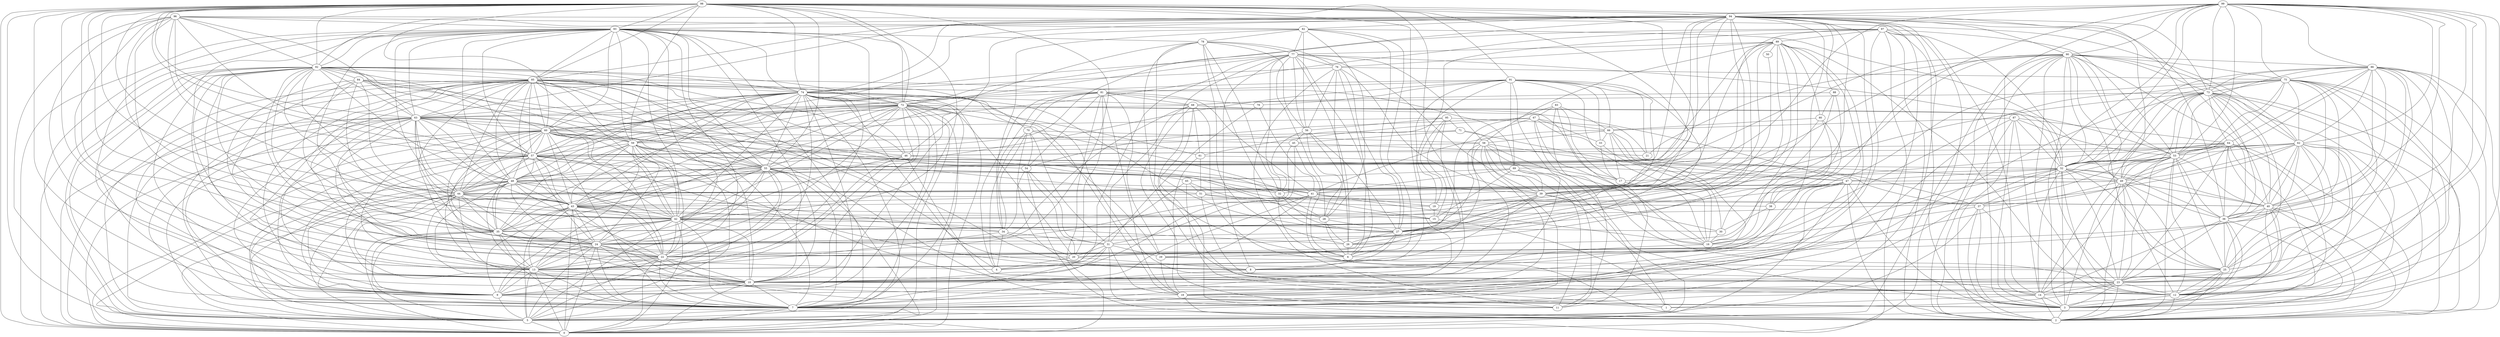 digraph "sensornet-topology" {
label = "";
rankdir="BT";"0"->"5" [arrowhead = "both"] 
"0"->"7" [arrowhead = "both"] 
"0"->"10" [arrowhead = "both"] 
"0"->"13" [arrowhead = "both"] 
"0"->"22" [arrowhead = "both"] 
"0"->"24" [arrowhead = "both"] 
"0"->"35" [arrowhead = "both"] 
"0"->"42" [arrowhead = "both"] 
"0"->"43" [arrowhead = "both"] 
"0"->"44" [arrowhead = "both"] 
"0"->"47" [arrowhead = "both"] 
"0"->"48" [arrowhead = "both"] 
"0"->"55" [arrowhead = "both"] 
"0"->"57" [arrowhead = "both"] 
"0"->"60" [arrowhead = "both"] 
"0"->"63" [arrowhead = "both"] 
"0"->"72" [arrowhead = "both"] 
"0"->"74" [arrowhead = "both"] 
"0"->"81" [arrowhead = "both"] 
"0"->"85" [arrowhead = "both"] 
"0"->"92" [arrowhead = "both"] 
"0"->"93" [arrowhead = "both"] 
"0"->"94" [arrowhead = "both"] 
"0"->"97" [arrowhead = "both"] 
"0"->"98" [arrowhead = "both"] 
"1"->"14" [arrowhead = "both"] 
"1"->"15" [arrowhead = "both"] 
"1"->"23" [arrowhead = "both"] 
"1"->"65" [arrowhead = "both"] 
"1"->"69" [arrowhead = "both"] 
"1"->"77" [arrowhead = "both"] 
"2"->"3" [arrowhead = "both"] 
"2"->"7" [arrowhead = "both"] 
"2"->"12" [arrowhead = "both"] 
"2"->"14" [arrowhead = "both"] 
"2"->"18" [arrowhead = "both"] 
"2"->"23" [arrowhead = "both"] 
"2"->"25" [arrowhead = "both"] 
"2"->"36" [arrowhead = "both"] 
"2"->"37" [arrowhead = "both"] 
"2"->"40" [arrowhead = "both"] 
"2"->"41" [arrowhead = "both"] 
"2"->"47" [arrowhead = "both"] 
"2"->"49" [arrowhead = "both"] 
"2"->"53" [arrowhead = "both"] 
"2"->"54" [arrowhead = "both"] 
"2"->"62" [arrowhead = "both"] 
"2"->"63" [arrowhead = "both"] 
"2"->"64" [arrowhead = "both"] 
"2"->"68" [arrowhead = "both"] 
"2"->"73" [arrowhead = "both"] 
"2"->"75" [arrowhead = "both"] 
"2"->"86" [arrowhead = "both"] 
"2"->"87" [arrowhead = "both"] 
"2"->"90" [arrowhead = "both"] 
"2"->"97" [arrowhead = "both"] 
"2"->"99" [arrowhead = "both"] 
"3"->"12" [arrowhead = "both"] 
"3"->"14" [arrowhead = "both"] 
"3"->"22" [arrowhead = "both"] 
"3"->"23" [arrowhead = "both"] 
"3"->"25" [arrowhead = "both"] 
"3"->"31" [arrowhead = "both"] 
"3"->"36" [arrowhead = "both"] 
"3"->"37" [arrowhead = "both"] 
"3"->"40" [arrowhead = "both"] 
"3"->"47" [arrowhead = "both"] 
"3"->"49" [arrowhead = "both"] 
"3"->"52" [arrowhead = "both"] 
"3"->"58" [arrowhead = "both"] 
"3"->"62" [arrowhead = "both"] 
"3"->"64" [arrowhead = "both"] 
"3"->"73" [arrowhead = "both"] 
"3"->"75" [arrowhead = "both"] 
"3"->"86" [arrowhead = "both"] 
"3"->"87" [arrowhead = "both"] 
"3"->"90" [arrowhead = "both"] 
"3"->"97" [arrowhead = "both"] 
"3"->"99" [arrowhead = "both"] 
"4"->"20" [arrowhead = "both"] 
"4"->"31" [arrowhead = "both"] 
"4"->"34" [arrowhead = "both"] 
"4"->"65" [arrowhead = "both"] 
"4"->"70" [arrowhead = "both"] 
"4"->"74" [arrowhead = "both"] 
"4"->"81" [arrowhead = "both"] 
"4"->"84" [arrowhead = "both"] 
"5"->"7" [arrowhead = "both"] 
"5"->"9" [arrowhead = "both"] 
"5"->"10" [arrowhead = "both"] 
"5"->"13" [arrowhead = "both"] 
"5"->"22" [arrowhead = "both"] 
"5"->"24" [arrowhead = "both"] 
"5"->"35" [arrowhead = "both"] 
"5"->"39" [arrowhead = "both"] 
"5"->"40" [arrowhead = "both"] 
"5"->"42" [arrowhead = "both"] 
"5"->"43" [arrowhead = "both"] 
"5"->"44" [arrowhead = "both"] 
"5"->"48" [arrowhead = "both"] 
"5"->"57" [arrowhead = "both"] 
"5"->"58" [arrowhead = "both"] 
"5"->"59" [arrowhead = "both"] 
"5"->"60" [arrowhead = "both"] 
"5"->"63" [arrowhead = "both"] 
"5"->"72" [arrowhead = "both"] 
"5"->"74" [arrowhead = "both"] 
"5"->"85" [arrowhead = "both"] 
"5"->"90" [arrowhead = "both"] 
"5"->"92" [arrowhead = "both"] 
"5"->"93" [arrowhead = "both"] 
"5"->"94" [arrowhead = "both"] 
"5"->"96" [arrowhead = "both"] 
"5"->"98" [arrowhead = "both"] 
"6"->"26" [arrowhead = "both"] 
"6"->"27" [arrowhead = "both"] 
"6"->"28" [arrowhead = "both"] 
"6"->"32" [arrowhead = "both"] 
"6"->"45" [arrowhead = "both"] 
"6"->"47" [arrowhead = "both"] 
"6"->"76" [arrowhead = "both"] 
"6"->"77" [arrowhead = "both"] 
"6"->"78" [arrowhead = "both"] 
"6"->"82" [arrowhead = "both"] 
"6"->"92" [arrowhead = "both"] 
"7"->"8" [arrowhead = "both"] 
"7"->"9" [arrowhead = "both"] 
"7"->"10" [arrowhead = "both"] 
"7"->"13" [arrowhead = "both"] 
"7"->"22" [arrowhead = "both"] 
"7"->"24" [arrowhead = "both"] 
"7"->"35" [arrowhead = "both"] 
"7"->"37" [arrowhead = "both"] 
"7"->"42" [arrowhead = "both"] 
"7"->"43" [arrowhead = "both"] 
"7"->"44" [arrowhead = "both"] 
"7"->"47" [arrowhead = "both"] 
"7"->"48" [arrowhead = "both"] 
"7"->"52" [arrowhead = "both"] 
"7"->"55" [arrowhead = "both"] 
"7"->"58" [arrowhead = "both"] 
"7"->"59" [arrowhead = "both"] 
"7"->"60" [arrowhead = "both"] 
"7"->"63" [arrowhead = "both"] 
"7"->"72" [arrowhead = "both"] 
"7"->"74" [arrowhead = "both"] 
"7"->"77" [arrowhead = "both"] 
"7"->"85" [arrowhead = "both"] 
"7"->"87" [arrowhead = "both"] 
"7"->"92" [arrowhead = "both"] 
"7"->"93" [arrowhead = "both"] 
"7"->"94" [arrowhead = "both"] 
"7"->"97" [arrowhead = "both"] 
"7"->"98" [arrowhead = "both"] 
"8"->"16" [arrowhead = "both"] 
"8"->"20" [arrowhead = "both"] 
"8"->"27" [arrowhead = "both"] 
"8"->"39" [arrowhead = "both"] 
"8"->"57" [arrowhead = "both"] 
"8"->"66" [arrowhead = "both"] 
"8"->"70" [arrowhead = "both"] 
"8"->"77" [arrowhead = "both"] 
"8"->"85" [arrowhead = "both"] 
"8"->"89" [arrowhead = "both"] 
"9"->"10" [arrowhead = "both"] 
"9"->"13" [arrowhead = "both"] 
"9"->"22" [arrowhead = "both"] 
"9"->"24" [arrowhead = "both"] 
"9"->"35" [arrowhead = "both"] 
"9"->"42" [arrowhead = "both"] 
"9"->"43" [arrowhead = "both"] 
"9"->"48" [arrowhead = "both"] 
"9"->"49" [arrowhead = "both"] 
"9"->"55" [arrowhead = "both"] 
"9"->"57" [arrowhead = "both"] 
"9"->"60" [arrowhead = "both"] 
"9"->"63" [arrowhead = "both"] 
"9"->"72" [arrowhead = "both"] 
"9"->"74" [arrowhead = "both"] 
"9"->"85" [arrowhead = "both"] 
"9"->"92" [arrowhead = "both"] 
"9"->"93" [arrowhead = "both"] 
"9"->"98" [arrowhead = "both"] 
"10"->"13" [arrowhead = "both"] 
"10"->"22" [arrowhead = "both"] 
"10"->"24" [arrowhead = "both"] 
"10"->"31" [arrowhead = "both"] 
"10"->"35" [arrowhead = "both"] 
"10"->"41" [arrowhead = "both"] 
"10"->"42" [arrowhead = "both"] 
"10"->"43" [arrowhead = "both"] 
"10"->"44" [arrowhead = "both"] 
"10"->"45" [arrowhead = "both"] 
"10"->"48" [arrowhead = "both"] 
"10"->"55" [arrowhead = "both"] 
"10"->"57" [arrowhead = "both"] 
"10"->"59" [arrowhead = "both"] 
"10"->"62" [arrowhead = "both"] 
"10"->"63" [arrowhead = "both"] 
"10"->"67" [arrowhead = "both"] 
"10"->"72" [arrowhead = "both"] 
"10"->"74" [arrowhead = "both"] 
"10"->"85" [arrowhead = "both"] 
"10"->"91" [arrowhead = "both"] 
"10"->"92" [arrowhead = "both"] 
"10"->"93" [arrowhead = "both"] 
"10"->"94" [arrowhead = "both"] 
"10"->"98" [arrowhead = "both"] 
"11"->"17" [arrowhead = "both"] 
"11"->"18" [arrowhead = "both"] 
"11"->"67" [arrowhead = "both"] 
"11"->"68" [arrowhead = "both"] 
"11"->"69" [arrowhead = "both"] 
"11"->"71" [arrowhead = "both"] 
"11"->"76" [arrowhead = "both"] 
"11"->"85" [arrowhead = "both"] 
"12"->"23" [arrowhead = "both"] 
"12"->"25" [arrowhead = "both"] 
"12"->"36" [arrowhead = "both"] 
"12"->"40" [arrowhead = "both"] 
"12"->"46" [arrowhead = "both"] 
"12"->"49" [arrowhead = "both"] 
"12"->"52" [arrowhead = "both"] 
"12"->"53" [arrowhead = "both"] 
"12"->"60" [arrowhead = "both"] 
"12"->"64" [arrowhead = "both"] 
"12"->"73" [arrowhead = "both"] 
"12"->"75" [arrowhead = "both"] 
"12"->"86" [arrowhead = "both"] 
"12"->"89" [arrowhead = "both"] 
"12"->"90" [arrowhead = "both"] 
"12"->"96" [arrowhead = "both"] 
"12"->"99" [arrowhead = "both"] 
"13"->"22" [arrowhead = "both"] 
"13"->"24" [arrowhead = "both"] 
"13"->"34" [arrowhead = "both"] 
"13"->"35" [arrowhead = "both"] 
"13"->"42" [arrowhead = "both"] 
"13"->"43" [arrowhead = "both"] 
"13"->"44" [arrowhead = "both"] 
"13"->"46" [arrowhead = "both"] 
"13"->"48" [arrowhead = "both"] 
"13"->"55" [arrowhead = "both"] 
"13"->"57" [arrowhead = "both"] 
"13"->"59" [arrowhead = "both"] 
"13"->"60" [arrowhead = "both"] 
"13"->"72" [arrowhead = "both"] 
"13"->"74" [arrowhead = "both"] 
"13"->"85" [arrowhead = "both"] 
"13"->"91" [arrowhead = "both"] 
"13"->"92" [arrowhead = "both"] 
"13"->"93" [arrowhead = "both"] 
"13"->"94" [arrowhead = "both"] 
"13"->"96" [arrowhead = "both"] 
"13"->"98" [arrowhead = "both"] 
"14"->"23" [arrowhead = "both"] 
"14"->"36" [arrowhead = "both"] 
"14"->"37" [arrowhead = "both"] 
"14"->"51" [arrowhead = "both"] 
"14"->"52" [arrowhead = "both"] 
"14"->"53" [arrowhead = "both"] 
"14"->"73" [arrowhead = "both"] 
"14"->"78" [arrowhead = "both"] 
"14"->"86" [arrowhead = "both"] 
"14"->"87" [arrowhead = "both"] 
"14"->"97" [arrowhead = "both"] 
"15"->"19" [arrowhead = "both"] 
"15"->"51" [arrowhead = "both"] 
"15"->"69" [arrowhead = "both"] 
"15"->"70" [arrowhead = "both"] 
"15"->"95" [arrowhead = "both"] 
"15"->"96" [arrowhead = "both"] 
"16"->"17" [arrowhead = "both"] 
"16"->"30" [arrowhead = "both"] 
"16"->"33" [arrowhead = "both"] 
"16"->"37" [arrowhead = "both"] 
"16"->"38" [arrowhead = "both"] 
"16"->"41" [arrowhead = "both"] 
"16"->"58" [arrowhead = "both"] 
"16"->"67" [arrowhead = "both"] 
"16"->"80" [arrowhead = "both"] 
"16"->"83" [arrowhead = "both"] 
"16"->"86" [arrowhead = "both"] 
"16"->"89" [arrowhead = "both"] 
"16"->"91" [arrowhead = "both"] 
"17"->"33" [arrowhead = "both"] 
"17"->"52" [arrowhead = "both"] 
"17"->"61" [arrowhead = "both"] 
"17"->"66" [arrowhead = "both"] 
"17"->"68" [arrowhead = "both"] 
"17"->"83" [arrowhead = "both"] 
"18"->"23" [arrowhead = "both"] 
"18"->"24" [arrowhead = "both"] 
"18"->"29" [arrowhead = "both"] 
"18"->"31" [arrowhead = "both"] 
"18"->"52" [arrowhead = "both"] 
"18"->"61" [arrowhead = "both"] 
"18"->"62" [arrowhead = "both"] 
"18"->"73" [arrowhead = "both"] 
"18"->"74" [arrowhead = "both"] 
"18"->"81" [arrowhead = "both"] 
"19"->"39" [arrowhead = "both"] 
"19"->"41" [arrowhead = "both"] 
"19"->"65" [arrowhead = "both"] 
"19"->"91" [arrowhead = "both"] 
"19"->"95" [arrowhead = "both"] 
"20"->"31" [arrowhead = "both"] 
"20"->"34" [arrowhead = "both"] 
"20"->"54" [arrowhead = "both"] 
"20"->"58" [arrowhead = "both"] 
"20"->"62" [arrowhead = "both"] 
"20"->"72" [arrowhead = "both"] 
"20"->"81" [arrowhead = "both"] 
"20"->"84" [arrowhead = "both"] 
"21"->"45" [arrowhead = "both"] 
"21"->"90" [arrowhead = "both"] 
"21"->"91" [arrowhead = "both"] 
"21"->"95" [arrowhead = "both"] 
"22"->"24" [arrowhead = "both"] 
"22"->"35" [arrowhead = "both"] 
"22"->"42" [arrowhead = "both"] 
"22"->"43" [arrowhead = "both"] 
"22"->"47" [arrowhead = "both"] 
"22"->"48" [arrowhead = "both"] 
"22"->"53" [arrowhead = "both"] 
"22"->"55" [arrowhead = "both"] 
"22"->"57" [arrowhead = "both"] 
"22"->"59" [arrowhead = "both"] 
"22"->"60" [arrowhead = "both"] 
"22"->"63" [arrowhead = "both"] 
"22"->"74" [arrowhead = "both"] 
"22"->"75" [arrowhead = "both"] 
"22"->"83" [arrowhead = "both"] 
"22"->"85" [arrowhead = "both"] 
"22"->"92" [arrowhead = "both"] 
"22"->"93" [arrowhead = "both"] 
"22"->"98" [arrowhead = "both"] 
"23"->"25" [arrowhead = "both"] 
"23"->"36" [arrowhead = "both"] 
"23"->"40" [arrowhead = "both"] 
"23"->"44" [arrowhead = "both"] 
"23"->"49" [arrowhead = "both"] 
"23"->"52" [arrowhead = "both"] 
"23"->"53" [arrowhead = "both"] 
"23"->"62" [arrowhead = "both"] 
"23"->"64" [arrowhead = "both"] 
"23"->"68" [arrowhead = "both"] 
"23"->"74" [arrowhead = "both"] 
"23"->"75" [arrowhead = "both"] 
"23"->"83" [arrowhead = "both"] 
"23"->"86" [arrowhead = "both"] 
"23"->"90" [arrowhead = "both"] 
"23"->"99" [arrowhead = "both"] 
"24"->"27" [arrowhead = "both"] 
"24"->"35" [arrowhead = "both"] 
"24"->"42" [arrowhead = "both"] 
"24"->"43" [arrowhead = "both"] 
"24"->"44" [arrowhead = "both"] 
"24"->"45" [arrowhead = "both"] 
"24"->"48" [arrowhead = "both"] 
"24"->"55" [arrowhead = "both"] 
"24"->"57" [arrowhead = "both"] 
"24"->"59" [arrowhead = "both"] 
"24"->"60" [arrowhead = "both"] 
"24"->"63" [arrowhead = "both"] 
"24"->"68" [arrowhead = "both"] 
"24"->"72" [arrowhead = "both"] 
"24"->"85" [arrowhead = "both"] 
"24"->"92" [arrowhead = "both"] 
"24"->"93" [arrowhead = "both"] 
"24"->"94" [arrowhead = "both"] 
"24"->"98" [arrowhead = "both"] 
"25"->"29" [arrowhead = "both"] 
"25"->"36" [arrowhead = "both"] 
"25"->"40" [arrowhead = "both"] 
"25"->"49" [arrowhead = "both"] 
"25"->"52" [arrowhead = "both"] 
"25"->"53" [arrowhead = "both"] 
"25"->"62" [arrowhead = "both"] 
"25"->"73" [arrowhead = "both"] 
"25"->"85" [arrowhead = "both"] 
"25"->"86" [arrowhead = "both"] 
"25"->"90" [arrowhead = "both"] 
"25"->"99" [arrowhead = "both"] 
"26"->"27" [arrowhead = "both"] 
"26"->"28" [arrowhead = "both"] 
"26"->"39" [arrowhead = "both"] 
"26"->"43" [arrowhead = "both"] 
"26"->"56" [arrowhead = "both"] 
"26"->"77" [arrowhead = "both"] 
"26"->"78" [arrowhead = "both"] 
"26"->"88" [arrowhead = "both"] 
"26"->"89" [arrowhead = "both"] 
"27"->"28" [arrowhead = "both"] 
"27"->"32" [arrowhead = "both"] 
"27"->"39" [arrowhead = "both"] 
"27"->"56" [arrowhead = "both"] 
"27"->"58" [arrowhead = "both"] 
"27"->"74" [arrowhead = "both"] 
"27"->"76" [arrowhead = "both"] 
"27"->"78" [arrowhead = "both"] 
"27"->"82" [arrowhead = "both"] 
"27"->"89" [arrowhead = "both"] 
"27"->"90" [arrowhead = "both"] 
"27"->"91" [arrowhead = "both"] 
"27"->"94" [arrowhead = "both"] 
"28"->"32" [arrowhead = "both"] 
"28"->"43" [arrowhead = "both"] 
"28"->"47" [arrowhead = "both"] 
"28"->"56" [arrowhead = "both"] 
"28"->"76" [arrowhead = "both"] 
"28"->"77" [arrowhead = "both"] 
"28"->"82" [arrowhead = "both"] 
"28"->"85" [arrowhead = "both"] 
"29"->"31" [arrowhead = "both"] 
"29"->"41" [arrowhead = "both"] 
"29"->"72" [arrowhead = "both"] 
"29"->"81" [arrowhead = "both"] 
"29"->"95" [arrowhead = "both"] 
"30"->"38" [arrowhead = "both"] 
"30"->"39" [arrowhead = "both"] 
"30"->"42" [arrowhead = "both"] 
"30"->"66" [arrowhead = "both"] 
"30"->"88" [arrowhead = "both"] 
"31"->"34" [arrowhead = "both"] 
"31"->"41" [arrowhead = "both"] 
"31"->"54" [arrowhead = "both"] 
"31"->"68" [arrowhead = "both"] 
"31"->"70" [arrowhead = "both"] 
"31"->"79" [arrowhead = "both"] 
"31"->"84" [arrowhead = "both"] 
"31"->"91" [arrowhead = "both"] 
"32"->"46" [arrowhead = "both"] 
"32"->"49" [arrowhead = "both"] 
"32"->"56" [arrowhead = "both"] 
"32"->"77" [arrowhead = "both"] 
"32"->"78" [arrowhead = "both"] 
"32"->"96" [arrowhead = "both"] 
"33"->"66" [arrowhead = "both"] 
"33"->"67" [arrowhead = "both"] 
"33"->"91" [arrowhead = "both"] 
"34"->"42" [arrowhead = "both"] 
"34"->"48" [arrowhead = "both"] 
"34"->"54" [arrowhead = "both"] 
"34"->"70" [arrowhead = "both"] 
"34"->"81" [arrowhead = "both"] 
"34"->"82" [arrowhead = "both"] 
"35"->"42" [arrowhead = "both"] 
"35"->"43" [arrowhead = "both"] 
"35"->"44" [arrowhead = "both"] 
"35"->"48" [arrowhead = "both"] 
"35"->"50" [arrowhead = "both"] 
"35"->"55" [arrowhead = "both"] 
"35"->"57" [arrowhead = "both"] 
"35"->"59" [arrowhead = "both"] 
"35"->"60" [arrowhead = "both"] 
"35"->"63" [arrowhead = "both"] 
"35"->"72" [arrowhead = "both"] 
"35"->"74" [arrowhead = "both"] 
"35"->"89" [arrowhead = "both"] 
"35"->"92" [arrowhead = "both"] 
"35"->"93" [arrowhead = "both"] 
"35"->"94" [arrowhead = "both"] 
"35"->"98" [arrowhead = "both"] 
"36"->"40" [arrowhead = "both"] 
"36"->"49" [arrowhead = "both"] 
"36"->"52" [arrowhead = "both"] 
"36"->"53" [arrowhead = "both"] 
"36"->"62" [arrowhead = "both"] 
"36"->"64" [arrowhead = "both"] 
"36"->"73" [arrowhead = "both"] 
"36"->"75" [arrowhead = "both"] 
"36"->"90" [arrowhead = "both"] 
"36"->"98" [arrowhead = "both"] 
"36"->"99" [arrowhead = "both"] 
"37"->"52" [arrowhead = "both"] 
"37"->"53" [arrowhead = "both"] 
"37"->"64" [arrowhead = "both"] 
"37"->"66" [arrowhead = "both"] 
"37"->"71" [arrowhead = "both"] 
"38"->"51" [arrowhead = "both"] 
"38"->"75" [arrowhead = "both"] 
"38"->"80" [arrowhead = "both"] 
"38"->"99" [arrowhead = "both"] 
"39"->"47" [arrowhead = "both"] 
"39"->"55" [arrowhead = "both"] 
"39"->"58" [arrowhead = "both"] 
"39"->"69" [arrowhead = "both"] 
"39"->"76" [arrowhead = "both"] 
"39"->"77" [arrowhead = "both"] 
"39"->"80" [arrowhead = "both"] 
"39"->"97" [arrowhead = "both"] 
"39"->"98" [arrowhead = "both"] 
"40"->"44" [arrowhead = "both"] 
"40"->"49" [arrowhead = "both"] 
"40"->"52" [arrowhead = "both"] 
"40"->"53" [arrowhead = "both"] 
"40"->"55" [arrowhead = "both"] 
"40"->"62" [arrowhead = "both"] 
"40"->"64" [arrowhead = "both"] 
"40"->"73" [arrowhead = "both"] 
"40"->"75" [arrowhead = "both"] 
"40"->"86" [arrowhead = "both"] 
"40"->"94" [arrowhead = "both"] 
"40"->"99" [arrowhead = "both"] 
"41"->"48" [arrowhead = "both"] 
"41"->"60" [arrowhead = "both"] 
"41"->"66" [arrowhead = "both"] 
"41"->"69" [arrowhead = "both"] 
"41"->"79" [arrowhead = "both"] 
"41"->"81" [arrowhead = "both"] 
"41"->"98" [arrowhead = "both"] 
"42"->"43" [arrowhead = "both"] 
"42"->"44" [arrowhead = "both"] 
"42"->"46" [arrowhead = "both"] 
"42"->"48" [arrowhead = "both"] 
"42"->"55" [arrowhead = "both"] 
"42"->"57" [arrowhead = "both"] 
"42"->"59" [arrowhead = "both"] 
"42"->"60" [arrowhead = "both"] 
"42"->"62" [arrowhead = "both"] 
"42"->"63" [arrowhead = "both"] 
"42"->"72" [arrowhead = "both"] 
"42"->"74" [arrowhead = "both"] 
"42"->"84" [arrowhead = "both"] 
"42"->"85" [arrowhead = "both"] 
"42"->"93" [arrowhead = "both"] 
"42"->"94" [arrowhead = "both"] 
"42"->"96" [arrowhead = "both"] 
"42"->"98" [arrowhead = "both"] 
"43"->"44" [arrowhead = "both"] 
"43"->"46" [arrowhead = "both"] 
"43"->"48" [arrowhead = "both"] 
"43"->"51" [arrowhead = "both"] 
"43"->"55" [arrowhead = "both"] 
"43"->"57" [arrowhead = "both"] 
"43"->"59" [arrowhead = "both"] 
"43"->"60" [arrowhead = "both"] 
"43"->"63" [arrowhead = "both"] 
"43"->"72" [arrowhead = "both"] 
"43"->"74" [arrowhead = "both"] 
"43"->"78" [arrowhead = "both"] 
"43"->"85" [arrowhead = "both"] 
"43"->"92" [arrowhead = "both"] 
"43"->"94" [arrowhead = "both"] 
"43"->"96" [arrowhead = "both"] 
"43"->"98" [arrowhead = "both"] 
"44"->"48" [arrowhead = "both"] 
"44"->"49" [arrowhead = "both"] 
"44"->"55" [arrowhead = "both"] 
"44"->"57" [arrowhead = "both"] 
"44"->"60" [arrowhead = "both"] 
"44"->"63" [arrowhead = "both"] 
"44"->"73" [arrowhead = "both"] 
"44"->"74" [arrowhead = "both"] 
"44"->"84" [arrowhead = "both"] 
"44"->"85" [arrowhead = "both"] 
"44"->"90" [arrowhead = "both"] 
"44"->"92" [arrowhead = "both"] 
"44"->"93" [arrowhead = "both"] 
"44"->"98" [arrowhead = "both"] 
"44"->"99" [arrowhead = "both"] 
"45"->"56" [arrowhead = "both"] 
"45"->"60" [arrowhead = "both"] 
"45"->"71" [arrowhead = "both"] 
"46"->"62" [arrowhead = "both"] 
"46"->"63" [arrowhead = "both"] 
"46"->"64" [arrowhead = "both"] 
"46"->"82" [arrowhead = "both"] 
"46"->"92" [arrowhead = "both"] 
"46"->"93" [arrowhead = "both"] 
"47"->"52" [arrowhead = "both"] 
"47"->"53" [arrowhead = "both"] 
"47"->"57" [arrowhead = "both"] 
"47"->"58" [arrowhead = "both"] 
"47"->"72" [arrowhead = "both"] 
"47"->"89" [arrowhead = "both"] 
"48"->"55" [arrowhead = "both"] 
"48"->"57" [arrowhead = "both"] 
"48"->"59" [arrowhead = "both"] 
"48"->"60" [arrowhead = "both"] 
"48"->"63" [arrowhead = "both"] 
"48"->"72" [arrowhead = "both"] 
"48"->"74" [arrowhead = "both"] 
"48"->"85" [arrowhead = "both"] 
"48"->"91" [arrowhead = "both"] 
"48"->"92" [arrowhead = "both"] 
"48"->"93" [arrowhead = "both"] 
"48"->"94" [arrowhead = "both"] 
"49"->"52" [arrowhead = "both"] 
"49"->"53" [arrowhead = "both"] 
"49"->"62" [arrowhead = "both"] 
"49"->"67" [arrowhead = "both"] 
"49"->"73" [arrowhead = "both"] 
"49"->"75" [arrowhead = "both"] 
"49"->"82" [arrowhead = "both"] 
"49"->"86" [arrowhead = "both"] 
"49"->"90" [arrowhead = "both"] 
"49"->"94" [arrowhead = "both"] 
"50"->"89" [arrowhead = "both"] 
"51"->"61" [arrowhead = "both"] 
"51"->"64" [arrowhead = "both"] 
"51"->"65" [arrowhead = "both"] 
"51"->"84" [arrowhead = "both"] 
"52"->"53" [arrowhead = "both"] 
"52"->"57" [arrowhead = "both"] 
"52"->"62" [arrowhead = "both"] 
"52"->"64" [arrowhead = "both"] 
"52"->"68" [arrowhead = "both"] 
"52"->"73" [arrowhead = "both"] 
"52"->"75" [arrowhead = "both"] 
"52"->"77" [arrowhead = "both"] 
"52"->"86" [arrowhead = "both"] 
"52"->"87" [arrowhead = "both"] 
"52"->"90" [arrowhead = "both"] 
"52"->"97" [arrowhead = "both"] 
"52"->"99" [arrowhead = "both"] 
"53"->"62" [arrowhead = "both"] 
"53"->"64" [arrowhead = "both"] 
"53"->"72" [arrowhead = "both"] 
"53"->"73" [arrowhead = "both"] 
"53"->"75" [arrowhead = "both"] 
"53"->"86" [arrowhead = "both"] 
"53"->"87" [arrowhead = "both"] 
"53"->"90" [arrowhead = "both"] 
"53"->"97" [arrowhead = "both"] 
"53"->"99" [arrowhead = "both"] 
"54"->"67" [arrowhead = "both"] 
"54"->"70" [arrowhead = "both"] 
"54"->"81" [arrowhead = "both"] 
"54"->"84" [arrowhead = "both"] 
"55"->"57" [arrowhead = "both"] 
"55"->"59" [arrowhead = "both"] 
"55"->"60" [arrowhead = "both"] 
"55"->"62" [arrowhead = "both"] 
"55"->"63" [arrowhead = "both"] 
"55"->"72" [arrowhead = "both"] 
"55"->"74" [arrowhead = "both"] 
"55"->"85" [arrowhead = "both"] 
"55"->"89" [arrowhead = "both"] 
"55"->"90" [arrowhead = "both"] 
"55"->"92" [arrowhead = "both"] 
"55"->"93" [arrowhead = "both"] 
"55"->"94" [arrowhead = "both"] 
"55"->"98" [arrowhead = "both"] 
"56"->"76" [arrowhead = "both"] 
"56"->"77" [arrowhead = "both"] 
"56"->"78" [arrowhead = "both"] 
"56"->"82" [arrowhead = "both"] 
"56"->"95" [arrowhead = "both"] 
"57"->"58" [arrowhead = "both"] 
"57"->"59" [arrowhead = "both"] 
"57"->"60" [arrowhead = "both"] 
"57"->"63" [arrowhead = "both"] 
"57"->"72" [arrowhead = "both"] 
"57"->"74" [arrowhead = "both"] 
"57"->"81" [arrowhead = "both"] 
"57"->"85" [arrowhead = "both"] 
"57"->"92" [arrowhead = "both"] 
"57"->"93" [arrowhead = "both"] 
"57"->"94" [arrowhead = "both"] 
"57"->"96" [arrowhead = "both"] 
"57"->"97" [arrowhead = "both"] 
"57"->"98" [arrowhead = "both"] 
"58"->"66" [arrowhead = "both"] 
"58"->"70" [arrowhead = "both"] 
"58"->"77" [arrowhead = "both"] 
"58"->"89" [arrowhead = "both"] 
"59"->"60" [arrowhead = "both"] 
"59"->"63" [arrowhead = "both"] 
"59"->"71" [arrowhead = "both"] 
"59"->"72" [arrowhead = "both"] 
"59"->"74" [arrowhead = "both"] 
"59"->"85" [arrowhead = "both"] 
"59"->"92" [arrowhead = "both"] 
"59"->"93" [arrowhead = "both"] 
"59"->"97" [arrowhead = "both"] 
"59"->"98" [arrowhead = "both"] 
"60"->"63" [arrowhead = "both"] 
"60"->"72" [arrowhead = "both"] 
"60"->"74" [arrowhead = "both"] 
"60"->"85" [arrowhead = "both"] 
"60"->"91" [arrowhead = "both"] 
"60"->"92" [arrowhead = "both"] 
"60"->"93" [arrowhead = "both"] 
"60"->"94" [arrowhead = "both"] 
"60"->"95" [arrowhead = "both"] 
"60"->"98" [arrowhead = "both"] 
"61"->"67" [arrowhead = "both"] 
"61"->"68" [arrowhead = "both"] 
"61"->"72" [arrowhead = "both"] 
"62"->"73" [arrowhead = "both"] 
"62"->"75" [arrowhead = "both"] 
"62"->"86" [arrowhead = "both"] 
"62"->"90" [arrowhead = "both"] 
"62"->"96" [arrowhead = "both"] 
"62"->"99" [arrowhead = "both"] 
"63"->"68" [arrowhead = "both"] 
"63"->"72" [arrowhead = "both"] 
"63"->"74" [arrowhead = "both"] 
"63"->"85" [arrowhead = "both"] 
"63"->"92" [arrowhead = "both"] 
"63"->"93" [arrowhead = "both"] 
"63"->"94" [arrowhead = "both"] 
"63"->"96" [arrowhead = "both"] 
"63"->"98" [arrowhead = "both"] 
"64"->"73" [arrowhead = "both"] 
"64"->"86" [arrowhead = "both"] 
"64"->"87" [arrowhead = "both"] 
"65"->"69" [arrowhead = "both"] 
"65"->"84" [arrowhead = "both"] 
"66"->"67" [arrowhead = "both"] 
"66"->"80" [arrowhead = "both"] 
"66"->"83" [arrowhead = "both"] 
"66"->"87" [arrowhead = "both"] 
"66"->"91" [arrowhead = "both"] 
"67"->"83" [arrowhead = "both"] 
"68"->"73" [arrowhead = "both"] 
"68"->"74" [arrowhead = "both"] 
"68"->"81" [arrowhead = "both"] 
"68"->"88" [arrowhead = "both"] 
"69"->"85" [arrowhead = "both"] 
"69"->"89" [arrowhead = "both"] 
"69"->"91" [arrowhead = "both"] 
"70"->"81" [arrowhead = "both"] 
"70"->"84" [arrowhead = "both"] 
"71"->"95" [arrowhead = "both"] 
"72"->"74" [arrowhead = "both"] 
"72"->"77" [arrowhead = "both"] 
"72"->"85" [arrowhead = "both"] 
"72"->"92" [arrowhead = "both"] 
"72"->"93" [arrowhead = "both"] 
"72"->"97" [arrowhead = "both"] 
"72"->"98" [arrowhead = "both"] 
"73"->"75" [arrowhead = "both"] 
"73"->"86" [arrowhead = "both"] 
"73"->"90" [arrowhead = "both"] 
"73"->"94" [arrowhead = "both"] 
"73"->"99" [arrowhead = "both"] 
"74"->"76" [arrowhead = "both"] 
"74"->"77" [arrowhead = "both"] 
"74"->"85" [arrowhead = "both"] 
"74"->"92" [arrowhead = "both"] 
"74"->"93" [arrowhead = "both"] 
"74"->"94" [arrowhead = "both"] 
"74"->"98" [arrowhead = "both"] 
"75"->"76" [arrowhead = "both"] 
"75"->"86" [arrowhead = "both"] 
"75"->"90" [arrowhead = "both"] 
"75"->"99" [arrowhead = "both"] 
"76"->"77" [arrowhead = "both"] 
"76"->"78" [arrowhead = "both"] 
"76"->"89" [arrowhead = "both"] 
"77"->"78" [arrowhead = "both"] 
"77"->"82" [arrowhead = "both"] 
"77"->"89" [arrowhead = "both"] 
"78"->"82" [arrowhead = "both"] 
"78"->"93" [arrowhead = "both"] 
"79"->"81" [arrowhead = "both"] 
"79"->"91" [arrowhead = "both"] 
"80"->"88" [arrowhead = "both"] 
"80"->"89" [arrowhead = "both"] 
"81"->"84" [arrowhead = "both"] 
"81"->"91" [arrowhead = "both"] 
"82"->"96" [arrowhead = "both"] 
"82"->"99" [arrowhead = "both"] 
"84"->"92" [arrowhead = "both"] 
"85"->"92" [arrowhead = "both"] 
"85"->"93" [arrowhead = "both"] 
"85"->"94" [arrowhead = "both"] 
"85"->"98" [arrowhead = "both"] 
"86"->"90" [arrowhead = "both"] 
"86"->"99" [arrowhead = "both"] 
"88"->"94" [arrowhead = "both"] 
"89"->"97" [arrowhead = "both"] 
"90"->"94" [arrowhead = "both"] 
"90"->"99" [arrowhead = "both"] 
"91"->"98" [arrowhead = "both"] 
"92"->"93" [arrowhead = "both"] 
"92"->"94" [arrowhead = "both"] 
"92"->"96" [arrowhead = "both"] 
"92"->"98" [arrowhead = "both"] 
"93"->"94" [arrowhead = "both"] 
"93"->"96" [arrowhead = "both"] 
"93"->"98" [arrowhead = "both"] 
"94"->"98" [arrowhead = "both"] 
"94"->"99" [arrowhead = "both"] 
}